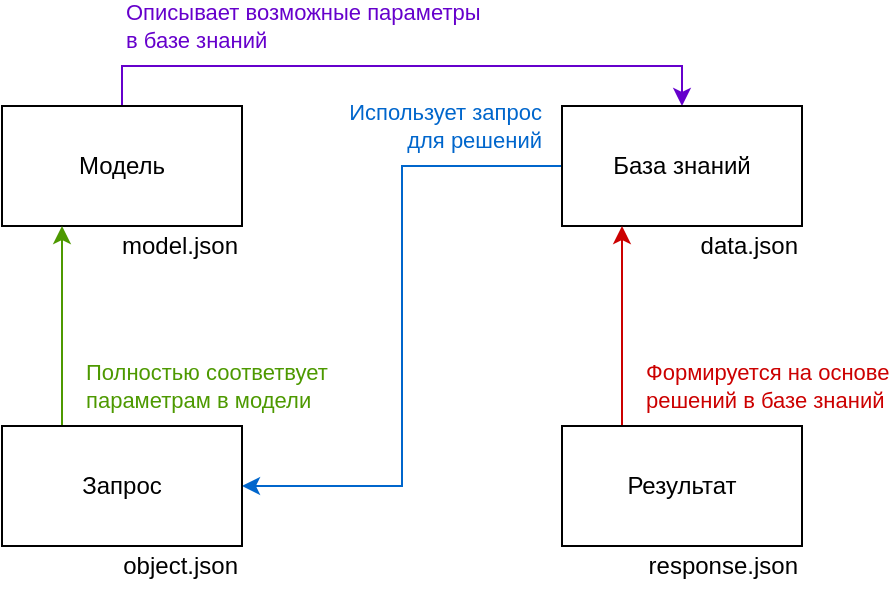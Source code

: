 <mxfile version="15.7.3" type="device"><diagram id="yRXwjxNR0gZeH8QI2lYT" name="Страница 1"><mxGraphModel dx="760" dy="707" grid="1" gridSize="10" guides="1" tooltips="1" connect="1" arrows="1" fold="1" page="1" pageScale="1" pageWidth="1169" pageHeight="827" math="0" shadow="0"><root><mxCell id="0"/><mxCell id="1" parent="0"/><mxCell id="uxETZJGPsbdYySnKOtdL-33" style="edgeStyle=orthogonalEdgeStyle;rounded=0;orthogonalLoop=1;jettySize=auto;html=1;exitX=0.5;exitY=0;exitDx=0;exitDy=0;entryX=0.5;entryY=0;entryDx=0;entryDy=0;fontColor=#CC0000;strokeColor=#6600CC;" edge="1" parent="1" source="uxETZJGPsbdYySnKOtdL-1" target="uxETZJGPsbdYySnKOtdL-2"><mxGeometry relative="1" as="geometry"><Array as="points"><mxPoint x="380" y="140"/><mxPoint x="660" y="140"/></Array></mxGeometry></mxCell><mxCell id="uxETZJGPsbdYySnKOtdL-1" value="Модель" style="rounded=0;whiteSpace=wrap;html=1;" vertex="1" parent="1"><mxGeometry x="320" y="160" width="120" height="60" as="geometry"/></mxCell><mxCell id="uxETZJGPsbdYySnKOtdL-31" style="edgeStyle=orthogonalEdgeStyle;rounded=0;orthogonalLoop=1;jettySize=auto;html=1;exitX=0;exitY=0.5;exitDx=0;exitDy=0;entryX=1;entryY=0.5;entryDx=0;entryDy=0;fontColor=#000000;strokeColor=#0066CC;" edge="1" parent="1" source="uxETZJGPsbdYySnKOtdL-2" target="uxETZJGPsbdYySnKOtdL-6"><mxGeometry relative="1" as="geometry"/></mxCell><mxCell id="uxETZJGPsbdYySnKOtdL-2" value="База знаний" style="rounded=0;whiteSpace=wrap;html=1;" vertex="1" parent="1"><mxGeometry x="600" y="160" width="120" height="60" as="geometry"/></mxCell><mxCell id="uxETZJGPsbdYySnKOtdL-4" value="model.json" style="text;html=1;strokeColor=none;fillColor=none;align=right;verticalAlign=middle;whiteSpace=wrap;rounded=0;" vertex="1" parent="1"><mxGeometry x="320" y="220" width="120" height="20" as="geometry"/></mxCell><mxCell id="uxETZJGPsbdYySnKOtdL-5" value="data.json" style="text;html=1;strokeColor=none;fillColor=none;align=right;verticalAlign=middle;whiteSpace=wrap;rounded=0;" vertex="1" parent="1"><mxGeometry x="600" y="220" width="120" height="20" as="geometry"/></mxCell><mxCell id="uxETZJGPsbdYySnKOtdL-25" style="edgeStyle=orthogonalEdgeStyle;rounded=0;orthogonalLoop=1;jettySize=auto;html=1;exitX=0.25;exitY=0;exitDx=0;exitDy=0;entryX=0.25;entryY=0;entryDx=0;entryDy=0;fontColor=#66CC00;strokeColor=#4D9900;" edge="1" parent="1" source="uxETZJGPsbdYySnKOtdL-6" target="uxETZJGPsbdYySnKOtdL-4"><mxGeometry relative="1" as="geometry"><Array as="points"><mxPoint x="350" y="240"/><mxPoint x="350" y="240"/></Array></mxGeometry></mxCell><mxCell id="uxETZJGPsbdYySnKOtdL-26" value="Полностью соответвует&lt;br&gt;параметрам в модели" style="edgeLabel;html=1;align=left;verticalAlign=middle;resizable=0;points=[];fontColor=#4D9900;horizontal=1;" vertex="1" connectable="0" parent="uxETZJGPsbdYySnKOtdL-25"><mxGeometry x="-0.157" y="1" relative="1" as="geometry"><mxPoint x="11" y="22" as="offset"/></mxGeometry></mxCell><mxCell id="uxETZJGPsbdYySnKOtdL-6" value="Запрос" style="rounded=0;whiteSpace=wrap;html=1;align=center;" vertex="1" parent="1"><mxGeometry x="320" y="320" width="120" height="60" as="geometry"/></mxCell><mxCell id="uxETZJGPsbdYySnKOtdL-14" value="object.json" style="text;html=1;strokeColor=none;fillColor=none;align=right;verticalAlign=middle;whiteSpace=wrap;rounded=0;" vertex="1" parent="1"><mxGeometry x="320" y="380" width="120" height="20" as="geometry"/></mxCell><mxCell id="uxETZJGPsbdYySnKOtdL-29" style="edgeStyle=orthogonalEdgeStyle;rounded=0;orthogonalLoop=1;jettySize=auto;html=1;exitX=0.25;exitY=0;exitDx=0;exitDy=0;entryX=0.25;entryY=0;entryDx=0;entryDy=0;fontColor=#000000;strokeColor=#CC0000;" edge="1" parent="1" source="uxETZJGPsbdYySnKOtdL-17" target="uxETZJGPsbdYySnKOtdL-5"><mxGeometry relative="1" as="geometry"><Array as="points"><mxPoint x="630" y="240"/><mxPoint x="630" y="240"/></Array></mxGeometry></mxCell><mxCell id="uxETZJGPsbdYySnKOtdL-17" value="Результат" style="rounded=0;whiteSpace=wrap;html=1;align=center;" vertex="1" parent="1"><mxGeometry x="600" y="320" width="120" height="60" as="geometry"/></mxCell><mxCell id="uxETZJGPsbdYySnKOtdL-18" value="response.json" style="text;html=1;strokeColor=none;fillColor=none;align=right;verticalAlign=middle;whiteSpace=wrap;rounded=0;" vertex="1" parent="1"><mxGeometry x="600" y="380" width="120" height="20" as="geometry"/></mxCell><mxCell id="uxETZJGPsbdYySnKOtdL-28" value="Формируется на основе&lt;br&gt;решений в базе знаний" style="edgeLabel;html=1;align=left;verticalAlign=middle;resizable=0;points=[];fontColor=#CC0000;horizontal=1;" vertex="1" connectable="0" parent="1"><mxGeometry x="640" y="300.001" as="geometry"/></mxCell><mxCell id="uxETZJGPsbdYySnKOtdL-32" value="Использует запрос&lt;br&gt;для решений" style="edgeLabel;html=1;align=right;verticalAlign=middle;resizable=0;points=[];fontColor=#0066CC;horizontal=1;" vertex="1" connectable="0" parent="1"><mxGeometry x="590" y="170.001" as="geometry"/></mxCell><mxCell id="uxETZJGPsbdYySnKOtdL-34" value="Описывает возможные параметры&lt;br&gt;в базе знаний" style="edgeLabel;html=1;align=left;verticalAlign=middle;resizable=0;points=[];fontColor=#6600CC;horizontal=1;" vertex="1" connectable="0" parent="1"><mxGeometry x="380" y="120.001" as="geometry"/></mxCell></root></mxGraphModel></diagram></mxfile>